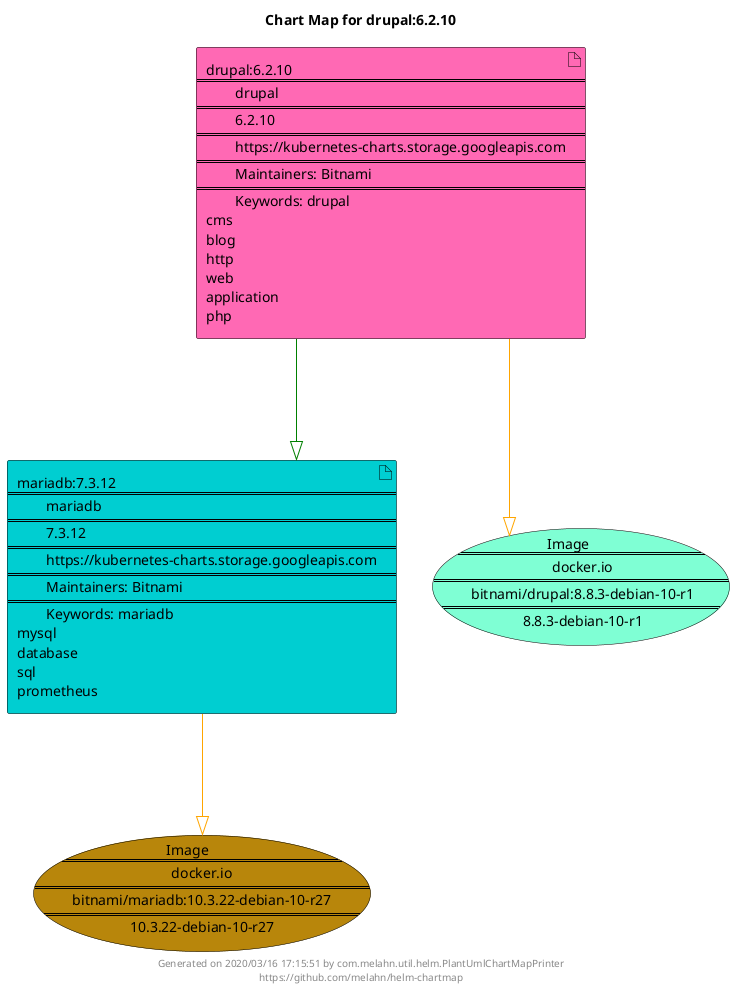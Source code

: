 @startuml
skinparam linetype ortho
skinparam backgroundColor white
skinparam usecaseBorderColor black
skinparam usecaseArrowColor LightSlateGray
skinparam artifactBorderColor black
skinparam artifactArrowColor LightSlateGray

title Chart Map for drupal:6.2.10

'There are 2 referenced Helm Charts
artifact "mariadb:7.3.12\n====\n\tmariadb\n====\n\t7.3.12\n====\n\thttps://kubernetes-charts.storage.googleapis.com\n====\n\tMaintainers: Bitnami\n====\n\tKeywords: mariadb\nmysql\ndatabase\nsql\nprometheus" as mariadb_7_3_12 #DarkTurquoise
artifact "drupal:6.2.10\n====\n\tdrupal\n====\n\t6.2.10\n====\n\thttps://kubernetes-charts.storage.googleapis.com\n====\n\tMaintainers: Bitnami\n====\n\tKeywords: drupal\ncms\nblog\nhttp\nweb\napplication\nphp" as drupal_6_2_10 #HotPink

'There are 2 referenced Docker Images
usecase "Image\n====\n\tdocker.io\n====\n\tbitnami/mariadb:10.3.22-debian-10-r27\n====\n\t10.3.22-debian-10-r27" as docker_io_bitnami_mariadb_10_3_22_debian_10_r27 #DarkGoldenRod
usecase "Image\n====\n\tdocker.io\n====\n\tbitnami/drupal:8.8.3-debian-10-r1\n====\n\t8.8.3-debian-10-r1" as docker_io_bitnami_drupal_8_8_3_debian_10_r1 #Aquamarine

'Chart Dependencies
drupal_6_2_10--[#green]-|>mariadb_7_3_12
mariadb_7_3_12--[#orange]-|>docker_io_bitnami_mariadb_10_3_22_debian_10_r27
drupal_6_2_10--[#orange]-|>docker_io_bitnami_drupal_8_8_3_debian_10_r1

center footer Generated on 2020/03/16 17:15:51 by com.melahn.util.helm.PlantUmlChartMapPrinter\nhttps://github.com/melahn/helm-chartmap
@enduml
